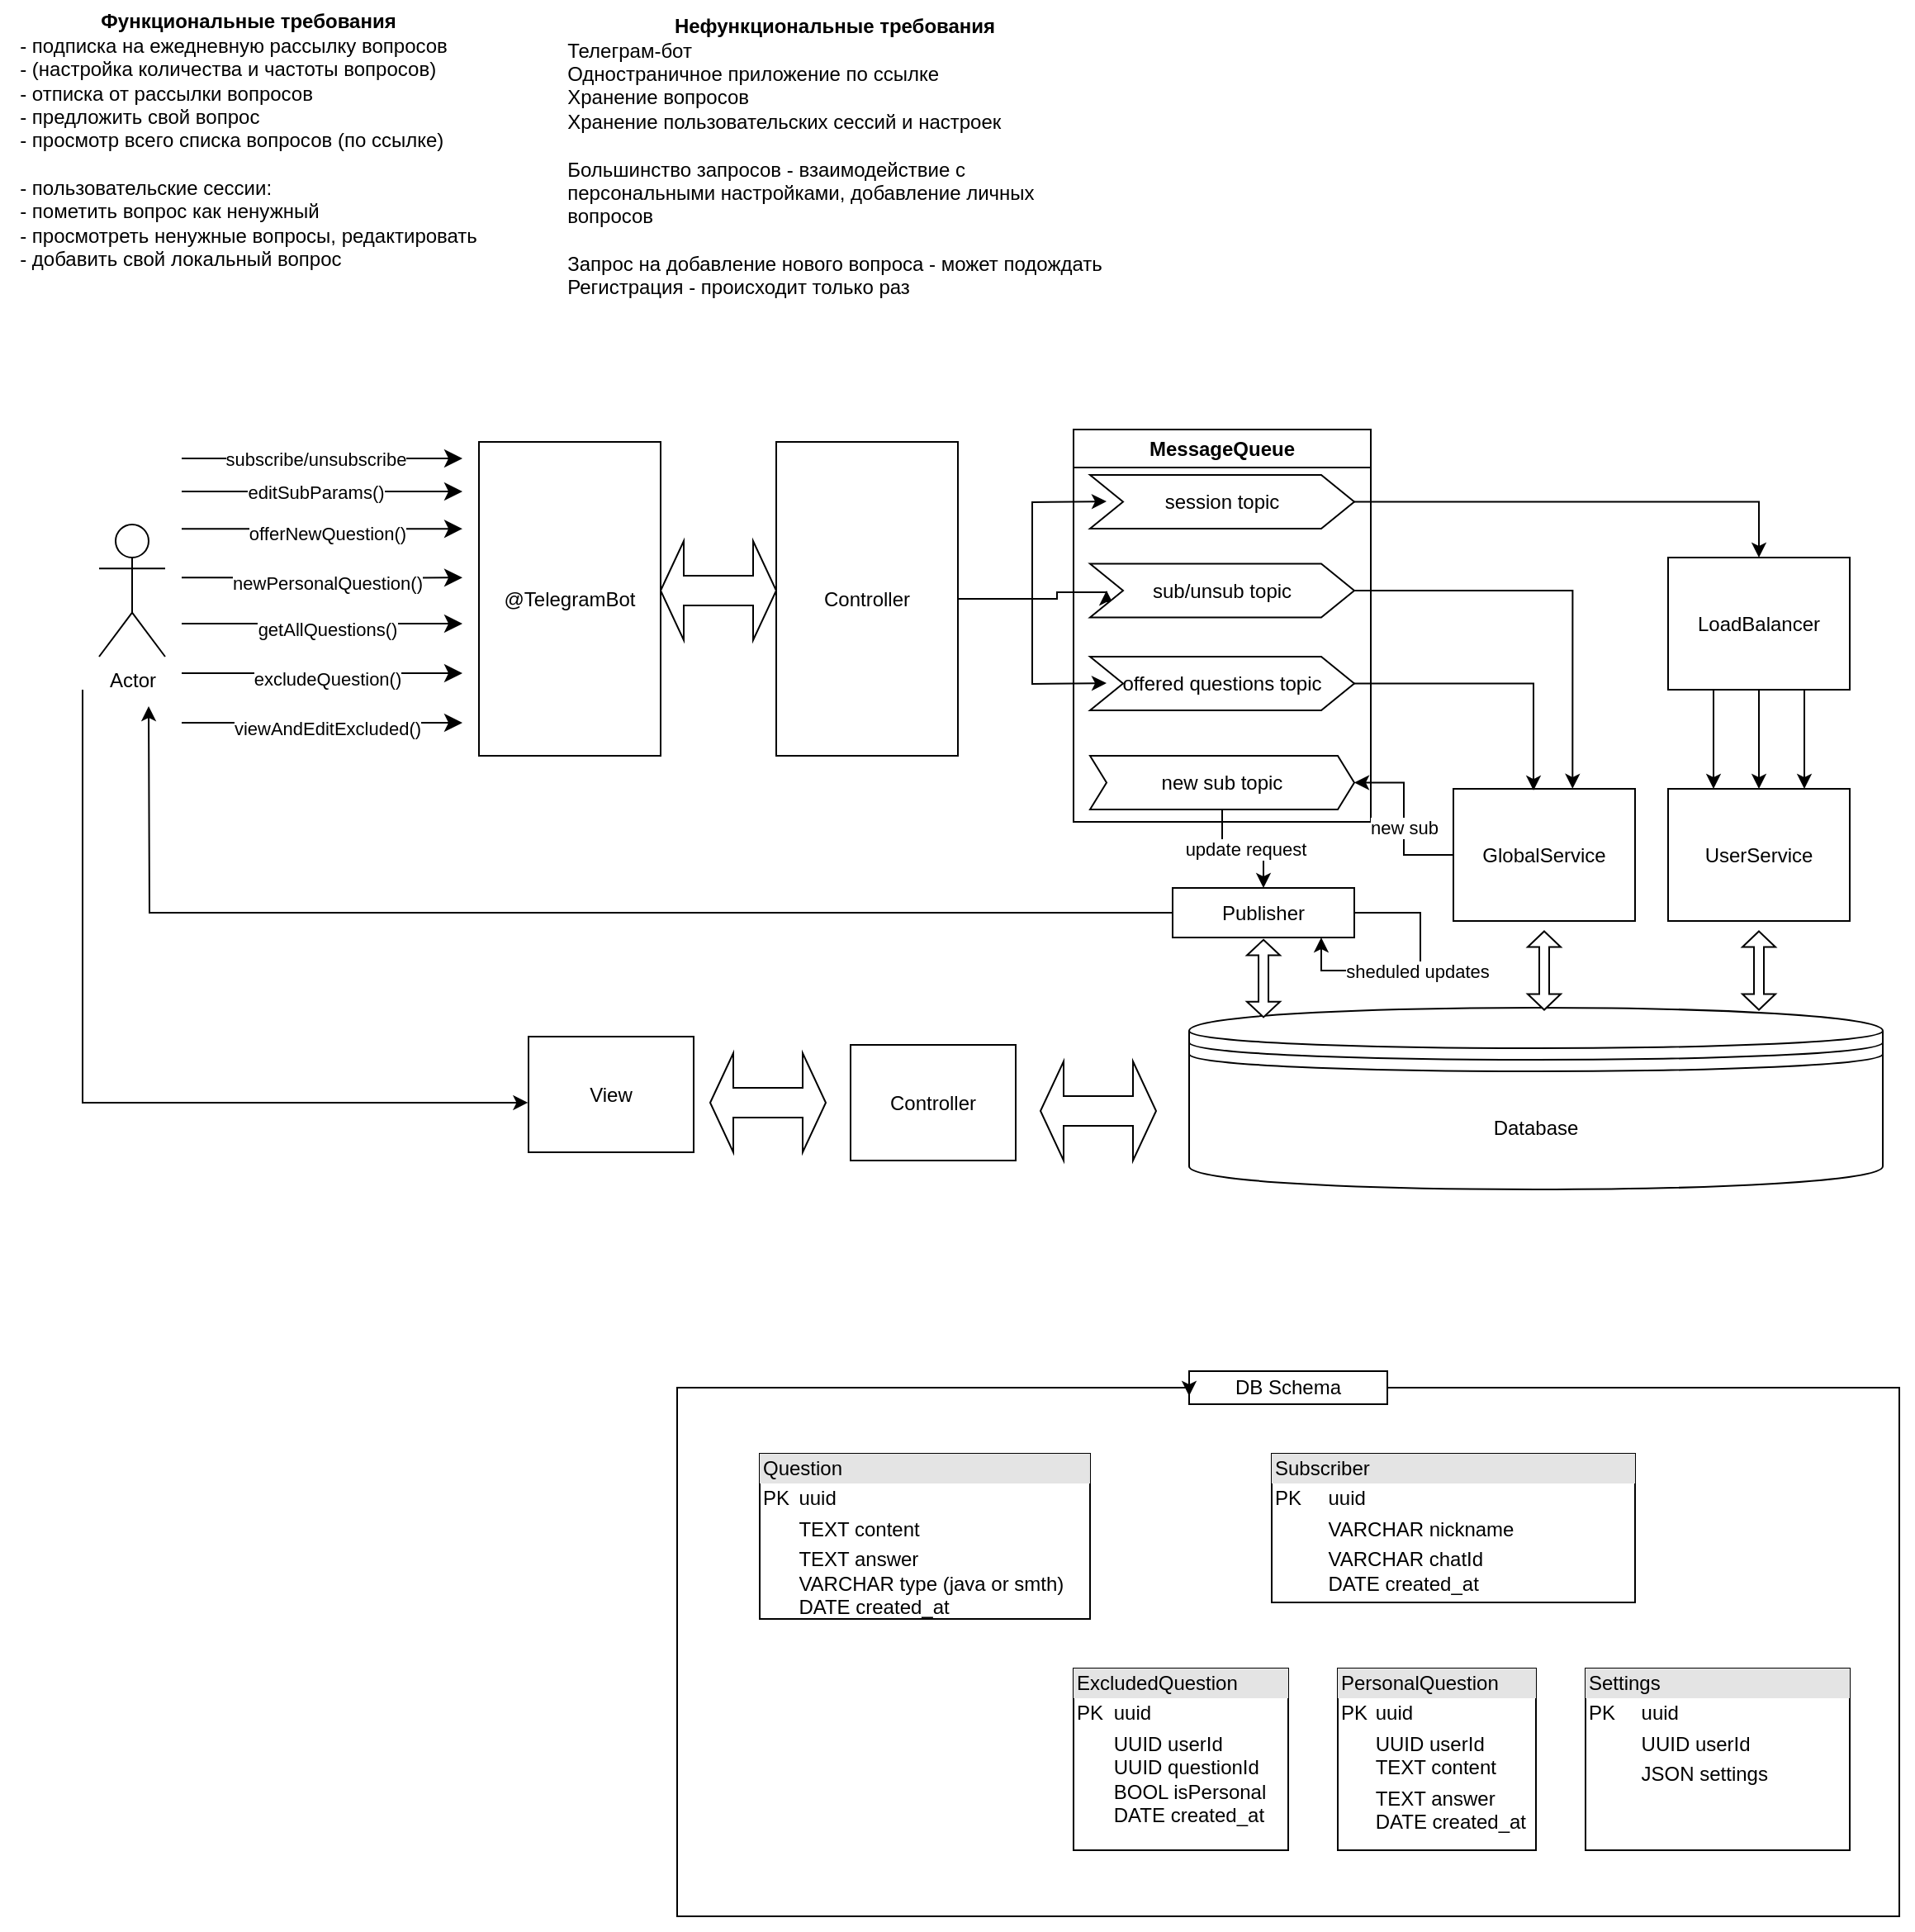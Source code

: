 <mxfile version="24.7.10">
  <diagram name="Страница — 1" id="NHzT-cjriv-6d1ryG_HA">
    <mxGraphModel dx="1500" dy="807" grid="1" gridSize="10" guides="1" tooltips="1" connect="1" arrows="1" fold="1" page="1" pageScale="1" pageWidth="1169" pageHeight="827" math="0" shadow="0">
      <root>
        <mxCell id="0" />
        <mxCell id="1" parent="0" />
        <mxCell id="unwX76k_dKx1Uzxo_52H-95" value="Database" style="shape=datastore;whiteSpace=wrap;html=1;" vertex="1" parent="1">
          <mxGeometry x="720" y="620" width="420" height="110" as="geometry" />
        </mxCell>
        <mxCell id="unwX76k_dKx1Uzxo_52H-1" value="&lt;b&gt;Функциональные требования&lt;/b&gt;&lt;div style=&quot;text-align: left;&quot;&gt;- подписка на ежедневную рассылку вопросов&lt;/div&gt;&lt;div style=&quot;text-align: left;&quot;&gt;- (настройка количества и частоты вопросов)&lt;/div&gt;&lt;div style=&quot;text-align: left;&quot;&gt;- отписка от рассылки вопросов&lt;/div&gt;&lt;div style=&quot;text-align: left;&quot;&gt;- предложить свой вопрос&lt;/div&gt;&lt;div style=&quot;text-align: left;&quot;&gt;- просмотр всего списка вопросов (по ссылке)&lt;/div&gt;&lt;div style=&quot;text-align: left;&quot;&gt;&lt;br&gt;&lt;/div&gt;&lt;div style=&quot;text-align: left;&quot;&gt;- пользовательские сессии:&lt;/div&gt;&lt;div style=&quot;text-align: left;&quot;&gt;- пометить вопрос как ненужный&lt;/div&gt;&lt;div style=&quot;text-align: left;&quot;&gt;- просмотреть ненужные вопросы, редактировать&lt;/div&gt;&lt;div style=&quot;text-align: left;&quot;&gt;- добавить свой локальный вопрос&lt;/div&gt;" style="text;html=1;align=center;verticalAlign=middle;resizable=0;points=[];autosize=1;strokeColor=none;fillColor=none;" vertex="1" parent="1">
          <mxGeometry y="10" width="300" height="170" as="geometry" />
        </mxCell>
        <mxCell id="unwX76k_dKx1Uzxo_52H-2" value="&lt;b&gt;Нефункциональные требования&lt;/b&gt;&lt;div style=&quot;text-align: left;&quot;&gt;Телеграм-бот&lt;/div&gt;&lt;div style=&quot;text-align: left;&quot;&gt;Одностраничное приложение по ссылке&lt;/div&gt;&lt;div style=&quot;text-align: left;&quot;&gt;Хранение вопросов&lt;/div&gt;&lt;div style=&quot;text-align: left;&quot;&gt;Хранение пользовательских сессий и настроек&lt;/div&gt;&lt;div style=&quot;text-align: left;&quot;&gt;&lt;br&gt;&lt;/div&gt;&lt;div style=&quot;text-align: left;&quot;&gt;Большинство запросов - взаимодействие с&lt;/div&gt;&lt;div style=&quot;text-align: left;&quot;&gt;персональными настройками, добавление личных&lt;/div&gt;&lt;div style=&quot;text-align: left;&quot;&gt;вопросов&lt;/div&gt;&lt;div style=&quot;text-align: left;&quot;&gt;&lt;br&gt;&lt;/div&gt;&lt;div style=&quot;text-align: left;&quot;&gt;Запрос на добавление нового вопроса - может подождать&lt;/div&gt;&lt;div style=&quot;text-align: left;&quot;&gt;Регистрация - происходит только раз&lt;/div&gt;" style="text;html=1;align=center;verticalAlign=middle;resizable=0;points=[];autosize=1;strokeColor=none;fillColor=none;" vertex="1" parent="1">
          <mxGeometry x="330" y="10" width="350" height="190" as="geometry" />
        </mxCell>
        <mxCell id="unwX76k_dKx1Uzxo_52H-58" style="edgeStyle=orthogonalEdgeStyle;rounded=0;orthogonalLoop=1;jettySize=auto;html=1;entryX=-0.003;entryY=0.571;entryDx=0;entryDy=0;entryPerimeter=0;" edge="1" parent="1" target="unwX76k_dKx1Uzxo_52H-56">
          <mxGeometry relative="1" as="geometry">
            <mxPoint x="50" y="427.5" as="sourcePoint" />
            <Array as="points">
              <mxPoint x="50" y="677.5" />
            </Array>
          </mxGeometry>
        </mxCell>
        <mxCell id="unwX76k_dKx1Uzxo_52H-3" value="Actor" style="shape=umlActor;verticalLabelPosition=bottom;verticalAlign=top;html=1;" vertex="1" parent="1">
          <mxGeometry x="60" y="327.5" width="40" height="80" as="geometry" />
        </mxCell>
        <mxCell id="unwX76k_dKx1Uzxo_52H-6" value="@TelegramBot" style="html=1;whiteSpace=wrap;" vertex="1" parent="1">
          <mxGeometry x="290" y="277.5" width="110" height="190" as="geometry" />
        </mxCell>
        <mxCell id="unwX76k_dKx1Uzxo_52H-8" value="" style="edgeStyle=segmentEdgeStyle;endArrow=classic;html=1;curved=0;rounded=0;endSize=8;startSize=8;" edge="1" parent="1">
          <mxGeometry width="50" height="50" relative="1" as="geometry">
            <mxPoint x="110" y="307.5" as="sourcePoint" />
            <mxPoint x="280" y="307.5" as="targetPoint" />
            <Array as="points">
              <mxPoint x="250" y="307.5" />
            </Array>
          </mxGeometry>
        </mxCell>
        <mxCell id="unwX76k_dKx1Uzxo_52H-9" value="editSubParams()" style="edgeLabel;html=1;align=center;verticalAlign=middle;resizable=0;points=[];" vertex="1" connectable="0" parent="unwX76k_dKx1Uzxo_52H-8">
          <mxGeometry x="0.031" y="-3" relative="1" as="geometry">
            <mxPoint x="-7" y="-3" as="offset" />
          </mxGeometry>
        </mxCell>
        <mxCell id="unwX76k_dKx1Uzxo_52H-10" value="" style="edgeStyle=segmentEdgeStyle;endArrow=classic;html=1;curved=0;rounded=0;endSize=8;startSize=8;" edge="1" parent="1">
          <mxGeometry width="50" height="50" relative="1" as="geometry">
            <mxPoint x="110" y="330.08" as="sourcePoint" />
            <mxPoint x="280" y="330.08" as="targetPoint" />
            <Array as="points">
              <mxPoint x="250" y="330.08" />
            </Array>
          </mxGeometry>
        </mxCell>
        <mxCell id="unwX76k_dKx1Uzxo_52H-11" value="offerNewQuestion()" style="edgeLabel;html=1;align=center;verticalAlign=middle;resizable=0;points=[];" vertex="1" connectable="0" parent="unwX76k_dKx1Uzxo_52H-10">
          <mxGeometry x="0.031" y="-3" relative="1" as="geometry">
            <mxPoint as="offset" />
          </mxGeometry>
        </mxCell>
        <mxCell id="unwX76k_dKx1Uzxo_52H-12" value="" style="edgeStyle=segmentEdgeStyle;endArrow=classic;html=1;curved=0;rounded=0;endSize=8;startSize=8;" edge="1" parent="1">
          <mxGeometry width="50" height="50" relative="1" as="geometry">
            <mxPoint x="110" y="359.67" as="sourcePoint" />
            <mxPoint x="280" y="359.67" as="targetPoint" />
            <Array as="points">
              <mxPoint x="250" y="359.67" />
            </Array>
          </mxGeometry>
        </mxCell>
        <mxCell id="unwX76k_dKx1Uzxo_52H-13" value="newPersonalQuestion()" style="edgeLabel;html=1;align=center;verticalAlign=middle;resizable=0;points=[];" vertex="1" connectable="0" parent="unwX76k_dKx1Uzxo_52H-12">
          <mxGeometry x="0.031" y="-3" relative="1" as="geometry">
            <mxPoint as="offset" />
          </mxGeometry>
        </mxCell>
        <mxCell id="unwX76k_dKx1Uzxo_52H-14" value="" style="edgeStyle=segmentEdgeStyle;endArrow=classic;html=1;curved=0;rounded=0;endSize=8;startSize=8;" edge="1" parent="1">
          <mxGeometry width="50" height="50" relative="1" as="geometry">
            <mxPoint x="110" y="387.5" as="sourcePoint" />
            <mxPoint x="280" y="387.5" as="targetPoint" />
            <Array as="points">
              <mxPoint x="250" y="387.5" />
            </Array>
          </mxGeometry>
        </mxCell>
        <mxCell id="unwX76k_dKx1Uzxo_52H-15" value="getAllQuestions()" style="edgeLabel;html=1;align=center;verticalAlign=middle;resizable=0;points=[];" vertex="1" connectable="0" parent="unwX76k_dKx1Uzxo_52H-14">
          <mxGeometry x="0.031" y="-3" relative="1" as="geometry">
            <mxPoint as="offset" />
          </mxGeometry>
        </mxCell>
        <mxCell id="unwX76k_dKx1Uzxo_52H-16" value="" style="edgeStyle=segmentEdgeStyle;endArrow=classic;html=1;curved=0;rounded=0;endSize=8;startSize=8;" edge="1" parent="1">
          <mxGeometry width="50" height="50" relative="1" as="geometry">
            <mxPoint x="110" y="417.5" as="sourcePoint" />
            <mxPoint x="280" y="417.5" as="targetPoint" />
            <Array as="points">
              <mxPoint x="250" y="417.5" />
            </Array>
          </mxGeometry>
        </mxCell>
        <mxCell id="unwX76k_dKx1Uzxo_52H-17" value="excludeQuestion()" style="edgeLabel;html=1;align=center;verticalAlign=middle;resizable=0;points=[];" vertex="1" connectable="0" parent="unwX76k_dKx1Uzxo_52H-16">
          <mxGeometry x="0.031" y="-3" relative="1" as="geometry">
            <mxPoint as="offset" />
          </mxGeometry>
        </mxCell>
        <mxCell id="unwX76k_dKx1Uzxo_52H-19" value="" style="edgeStyle=segmentEdgeStyle;endArrow=classic;html=1;curved=0;rounded=0;endSize=8;startSize=8;" edge="1" parent="1">
          <mxGeometry width="50" height="50" relative="1" as="geometry">
            <mxPoint x="110" y="447.5" as="sourcePoint" />
            <mxPoint x="280" y="447.5" as="targetPoint" />
            <Array as="points">
              <mxPoint x="250" y="447.5" />
            </Array>
          </mxGeometry>
        </mxCell>
        <mxCell id="unwX76k_dKx1Uzxo_52H-20" value="viewAndEditExcluded()" style="edgeLabel;html=1;align=center;verticalAlign=middle;resizable=0;points=[];" vertex="1" connectable="0" parent="unwX76k_dKx1Uzxo_52H-19">
          <mxGeometry x="0.031" y="-3" relative="1" as="geometry">
            <mxPoint as="offset" />
          </mxGeometry>
        </mxCell>
        <mxCell id="unwX76k_dKx1Uzxo_52H-81" style="edgeStyle=orthogonalEdgeStyle;rounded=0;orthogonalLoop=1;jettySize=auto;html=1;exitX=1;exitY=0.5;exitDx=0;exitDy=0;" edge="1" parent="1" source="unwX76k_dKx1Uzxo_52H-21">
          <mxGeometry relative="1" as="geometry">
            <mxPoint x="670" y="313.5" as="targetPoint" />
          </mxGeometry>
        </mxCell>
        <mxCell id="unwX76k_dKx1Uzxo_52H-82" style="edgeStyle=orthogonalEdgeStyle;rounded=0;orthogonalLoop=1;jettySize=auto;html=1;exitX=1;exitY=0.5;exitDx=0;exitDy=0;" edge="1" parent="1" source="unwX76k_dKx1Uzxo_52H-21">
          <mxGeometry relative="1" as="geometry">
            <mxPoint x="670" y="367.5" as="targetPoint" />
            <Array as="points">
              <mxPoint x="640" y="372.5" />
              <mxPoint x="640" y="368.5" />
              <mxPoint x="670" y="368.5" />
            </Array>
          </mxGeometry>
        </mxCell>
        <mxCell id="unwX76k_dKx1Uzxo_52H-83" style="edgeStyle=orthogonalEdgeStyle;rounded=0;orthogonalLoop=1;jettySize=auto;html=1;exitX=1;exitY=0.5;exitDx=0;exitDy=0;" edge="1" parent="1" source="unwX76k_dKx1Uzxo_52H-21">
          <mxGeometry relative="1" as="geometry">
            <mxPoint x="670" y="423.5" as="targetPoint" />
          </mxGeometry>
        </mxCell>
        <mxCell id="unwX76k_dKx1Uzxo_52H-21" value="Controller" style="html=1;whiteSpace=wrap;" vertex="1" parent="1">
          <mxGeometry x="470" y="277.5" width="110" height="190" as="geometry" />
        </mxCell>
        <mxCell id="unwX76k_dKx1Uzxo_52H-22" value="" style="shape=doubleArrow;whiteSpace=wrap;html=1;" vertex="1" parent="1">
          <mxGeometry x="400" y="337.5" width="70" height="60" as="geometry" />
        </mxCell>
        <mxCell id="unwX76k_dKx1Uzxo_52H-26" value="" style="edgeStyle=segmentEdgeStyle;endArrow=classic;html=1;curved=0;rounded=0;endSize=8;startSize=8;" edge="1" parent="1">
          <mxGeometry width="50" height="50" relative="1" as="geometry">
            <mxPoint x="110" y="287.5" as="sourcePoint" />
            <mxPoint x="280" y="287.5" as="targetPoint" />
            <Array as="points">
              <mxPoint x="250" y="287.5" />
            </Array>
          </mxGeometry>
        </mxCell>
        <mxCell id="unwX76k_dKx1Uzxo_52H-27" value="subscribe/unsubscribe" style="edgeLabel;html=1;align=center;verticalAlign=middle;resizable=0;points=[];" vertex="1" connectable="0" parent="unwX76k_dKx1Uzxo_52H-26">
          <mxGeometry x="0.031" y="-3" relative="1" as="geometry">
            <mxPoint x="-7" y="-3" as="offset" />
          </mxGeometry>
        </mxCell>
        <mxCell id="unwX76k_dKx1Uzxo_52H-33" value="MessageQueue" style="swimlane;whiteSpace=wrap;html=1;" vertex="1" parent="1">
          <mxGeometry x="650" y="270" width="180" height="237.5" as="geometry">
            <mxRectangle x="620" y="170" width="130" height="30" as="alternateBounds" />
          </mxGeometry>
        </mxCell>
        <mxCell id="unwX76k_dKx1Uzxo_52H-36" value="session topic" style="shape=step;perimeter=stepPerimeter;whiteSpace=wrap;html=1;fixedSize=1;" vertex="1" parent="unwX76k_dKx1Uzxo_52H-33">
          <mxGeometry x="10" y="27.5" width="160" height="32.5" as="geometry" />
        </mxCell>
        <mxCell id="unwX76k_dKx1Uzxo_52H-37" value="sub/unsub topic" style="shape=step;perimeter=stepPerimeter;whiteSpace=wrap;html=1;fixedSize=1;" vertex="1" parent="unwX76k_dKx1Uzxo_52H-33">
          <mxGeometry x="10" y="81.25" width="160" height="32.5" as="geometry" />
        </mxCell>
        <mxCell id="unwX76k_dKx1Uzxo_52H-38" value="offered questions topic" style="shape=step;perimeter=stepPerimeter;whiteSpace=wrap;html=1;fixedSize=1;" vertex="1" parent="unwX76k_dKx1Uzxo_52H-33">
          <mxGeometry x="10" y="137.5" width="160" height="32.5" as="geometry" />
        </mxCell>
        <mxCell id="unwX76k_dKx1Uzxo_52H-66" value="new sub topic" style="shape=step;perimeter=stepPerimeter;whiteSpace=wrap;html=1;fixedSize=1;size=10;" vertex="1" parent="unwX76k_dKx1Uzxo_52H-33">
          <mxGeometry x="10" y="197.5" width="160" height="32.5" as="geometry" />
        </mxCell>
        <mxCell id="unwX76k_dKx1Uzxo_52H-69" style="edgeStyle=orthogonalEdgeStyle;rounded=0;orthogonalLoop=1;jettySize=auto;html=1;exitX=0;exitY=0.5;exitDx=0;exitDy=0;entryX=1;entryY=0.5;entryDx=0;entryDy=0;" edge="1" parent="1" source="unwX76k_dKx1Uzxo_52H-43" target="unwX76k_dKx1Uzxo_52H-66">
          <mxGeometry relative="1" as="geometry" />
        </mxCell>
        <mxCell id="unwX76k_dKx1Uzxo_52H-85" value="new sub" style="edgeLabel;html=1;align=center;verticalAlign=middle;resizable=0;points=[];" vertex="1" connectable="0" parent="unwX76k_dKx1Uzxo_52H-69">
          <mxGeometry x="-0.09" relative="1" as="geometry">
            <mxPoint as="offset" />
          </mxGeometry>
        </mxCell>
        <mxCell id="unwX76k_dKx1Uzxo_52H-43" value="GlobalService" style="html=1;whiteSpace=wrap;" vertex="1" parent="1">
          <mxGeometry x="880" y="487.5" width="110" height="80" as="geometry" />
        </mxCell>
        <mxCell id="unwX76k_dKx1Uzxo_52H-44" style="edgeStyle=orthogonalEdgeStyle;rounded=0;orthogonalLoop=1;jettySize=auto;html=1;exitX=1;exitY=0.5;exitDx=0;exitDy=0;entryX=0.656;entryY=-0.001;entryDx=0;entryDy=0;entryPerimeter=0;" edge="1" parent="1" source="unwX76k_dKx1Uzxo_52H-37" target="unwX76k_dKx1Uzxo_52H-43">
          <mxGeometry relative="1" as="geometry">
            <mxPoint x="892" y="487.5" as="targetPoint" />
          </mxGeometry>
        </mxCell>
        <mxCell id="unwX76k_dKx1Uzxo_52H-42" style="edgeStyle=orthogonalEdgeStyle;rounded=0;orthogonalLoop=1;jettySize=auto;html=1;exitX=1;exitY=0.5;exitDx=0;exitDy=0;entryX=0.441;entryY=0.013;entryDx=0;entryDy=0;entryPerimeter=0;" edge="1" parent="1" source="unwX76k_dKx1Uzxo_52H-38" target="unwX76k_dKx1Uzxo_52H-43">
          <mxGeometry relative="1" as="geometry">
            <mxPoint x="870" y="497.5" as="targetPoint" />
          </mxGeometry>
        </mxCell>
        <mxCell id="unwX76k_dKx1Uzxo_52H-51" style="edgeStyle=orthogonalEdgeStyle;rounded=0;orthogonalLoop=1;jettySize=auto;html=1;exitX=0.25;exitY=1;exitDx=0;exitDy=0;entryX=0.25;entryY=0;entryDx=0;entryDy=0;" edge="1" parent="1" source="unwX76k_dKx1Uzxo_52H-45" target="unwX76k_dKx1Uzxo_52H-48">
          <mxGeometry relative="1" as="geometry" />
        </mxCell>
        <mxCell id="unwX76k_dKx1Uzxo_52H-52" style="edgeStyle=orthogonalEdgeStyle;rounded=0;orthogonalLoop=1;jettySize=auto;html=1;exitX=0.5;exitY=1;exitDx=0;exitDy=0;entryX=0.5;entryY=0;entryDx=0;entryDy=0;" edge="1" parent="1" source="unwX76k_dKx1Uzxo_52H-45" target="unwX76k_dKx1Uzxo_52H-48">
          <mxGeometry relative="1" as="geometry" />
        </mxCell>
        <mxCell id="unwX76k_dKx1Uzxo_52H-53" style="edgeStyle=orthogonalEdgeStyle;rounded=0;orthogonalLoop=1;jettySize=auto;html=1;exitX=0.75;exitY=1;exitDx=0;exitDy=0;entryX=0.75;entryY=0;entryDx=0;entryDy=0;" edge="1" parent="1" source="unwX76k_dKx1Uzxo_52H-45" target="unwX76k_dKx1Uzxo_52H-48">
          <mxGeometry relative="1" as="geometry" />
        </mxCell>
        <mxCell id="unwX76k_dKx1Uzxo_52H-45" value="LoadBalancer" style="html=1;whiteSpace=wrap;" vertex="1" parent="1">
          <mxGeometry x="1010" y="347.5" width="110" height="80" as="geometry" />
        </mxCell>
        <mxCell id="unwX76k_dKx1Uzxo_52H-46" style="edgeStyle=orthogonalEdgeStyle;rounded=0;orthogonalLoop=1;jettySize=auto;html=1;exitX=1;exitY=0.5;exitDx=0;exitDy=0;entryX=0.5;entryY=0;entryDx=0;entryDy=0;" edge="1" parent="1" source="unwX76k_dKx1Uzxo_52H-36" target="unwX76k_dKx1Uzxo_52H-45">
          <mxGeometry relative="1" as="geometry" />
        </mxCell>
        <mxCell id="unwX76k_dKx1Uzxo_52H-48" value="UserService" style="html=1;whiteSpace=wrap;" vertex="1" parent="1">
          <mxGeometry x="1010" y="487.5" width="110" height="80" as="geometry" />
        </mxCell>
        <mxCell id="unwX76k_dKx1Uzxo_52H-56" value="View" style="html=1;whiteSpace=wrap;" vertex="1" parent="1">
          <mxGeometry x="320" y="637.5" width="100" height="70" as="geometry" />
        </mxCell>
        <mxCell id="unwX76k_dKx1Uzxo_52H-57" value="" style="shape=doubleArrow;whiteSpace=wrap;html=1;" vertex="1" parent="1">
          <mxGeometry x="630" y="652.5" width="70" height="60" as="geometry" />
        </mxCell>
        <mxCell id="unwX76k_dKx1Uzxo_52H-59" value="Controller" style="html=1;whiteSpace=wrap;" vertex="1" parent="1">
          <mxGeometry x="515" y="642.5" width="100" height="70" as="geometry" />
        </mxCell>
        <mxCell id="unwX76k_dKx1Uzxo_52H-60" value="" style="shape=doubleArrow;whiteSpace=wrap;html=1;" vertex="1" parent="1">
          <mxGeometry x="430" y="647.5" width="70" height="60" as="geometry" />
        </mxCell>
        <mxCell id="unwX76k_dKx1Uzxo_52H-76" style="edgeStyle=orthogonalEdgeStyle;rounded=0;orthogonalLoop=1;jettySize=auto;html=1;" edge="1" parent="1" source="unwX76k_dKx1Uzxo_52H-70">
          <mxGeometry relative="1" as="geometry">
            <mxPoint x="90" y="437.5" as="targetPoint" />
          </mxGeometry>
        </mxCell>
        <mxCell id="unwX76k_dKx1Uzxo_52H-70" value="Publisher" style="html=1;whiteSpace=wrap;" vertex="1" parent="1">
          <mxGeometry x="710" y="547.5" width="110" height="30" as="geometry" />
        </mxCell>
        <mxCell id="unwX76k_dKx1Uzxo_52H-75" value="" style="shape=doubleArrow;whiteSpace=wrap;html=1;rotation=90;" vertex="1" parent="1">
          <mxGeometry x="741.62" y="592.29" width="46.79" height="20" as="geometry" />
        </mxCell>
        <mxCell id="unwX76k_dKx1Uzxo_52H-77" style="edgeStyle=orthogonalEdgeStyle;rounded=0;orthogonalLoop=1;jettySize=auto;html=1;entryX=0.5;entryY=0;entryDx=0;entryDy=0;" edge="1" parent="1" source="unwX76k_dKx1Uzxo_52H-66" target="unwX76k_dKx1Uzxo_52H-70">
          <mxGeometry relative="1" as="geometry" />
        </mxCell>
        <mxCell id="unwX76k_dKx1Uzxo_52H-86" value="update request" style="edgeLabel;html=1;align=center;verticalAlign=middle;resizable=0;points=[];" vertex="1" connectable="0" parent="unwX76k_dKx1Uzxo_52H-77">
          <mxGeometry x="0.039" relative="1" as="geometry">
            <mxPoint as="offset" />
          </mxGeometry>
        </mxCell>
        <mxCell id="unwX76k_dKx1Uzxo_52H-79" value="" style="shape=doubleArrow;whiteSpace=wrap;html=1;rotation=90;" vertex="1" parent="1">
          <mxGeometry x="911.25" y="587.5" width="47.5" height="20" as="geometry" />
        </mxCell>
        <mxCell id="unwX76k_dKx1Uzxo_52H-80" value="" style="shape=doubleArrow;whiteSpace=wrap;html=1;rotation=90;" vertex="1" parent="1">
          <mxGeometry x="1041.25" y="587.5" width="47.5" height="20" as="geometry" />
        </mxCell>
        <mxCell id="unwX76k_dKx1Uzxo_52H-84" value="sheduled updates" style="edgeStyle=orthogonalEdgeStyle;rounded=0;orthogonalLoop=1;jettySize=auto;html=1;exitX=1;exitY=0.5;exitDx=0;exitDy=0;entryX=0.818;entryY=1;entryDx=0;entryDy=0;entryPerimeter=0;" edge="1" parent="1" source="unwX76k_dKx1Uzxo_52H-70" target="unwX76k_dKx1Uzxo_52H-70">
          <mxGeometry relative="1" as="geometry">
            <Array as="points">
              <mxPoint x="860" y="562.5" />
              <mxPoint x="860" y="597.5" />
              <mxPoint x="800" y="597.5" />
            </Array>
          </mxGeometry>
        </mxCell>
        <mxCell id="unwX76k_dKx1Uzxo_52H-87" value="&lt;div style=&quot;box-sizing:border-box;width:100%;background:#e4e4e4;padding:2px;&quot;&gt;Question&lt;/div&gt;&lt;table style=&quot;width:100%;font-size:1em;&quot; cellpadding=&quot;2&quot; cellspacing=&quot;0&quot;&gt;&lt;tbody&gt;&lt;tr&gt;&lt;td&gt;PK&lt;/td&gt;&lt;td&gt;uuid&lt;/td&gt;&lt;/tr&gt;&lt;tr&gt;&lt;td&gt;&lt;br&gt;&lt;/td&gt;&lt;td&gt;TEXT content&lt;/td&gt;&lt;/tr&gt;&lt;tr&gt;&lt;td&gt;&lt;/td&gt;&lt;td&gt;TEXT answer&lt;br&gt;VARCHAR type (java or smth)&lt;br&gt;DATE created_at&lt;br&gt;&lt;/td&gt;&lt;/tr&gt;&lt;/tbody&gt;&lt;/table&gt;" style="verticalAlign=top;align=left;overflow=fill;html=1;whiteSpace=wrap;" vertex="1" parent="1">
          <mxGeometry x="460" y="890" width="200" height="100" as="geometry" />
        </mxCell>
        <mxCell id="unwX76k_dKx1Uzxo_52H-88" value="&lt;div style=&quot;box-sizing:border-box;width:100%;background:#e4e4e4;padding:2px;&quot;&gt;Subscriber&lt;/div&gt;&lt;table style=&quot;width:100%;font-size:1em;&quot; cellpadding=&quot;2&quot; cellspacing=&quot;0&quot;&gt;&lt;tbody&gt;&lt;tr&gt;&lt;td&gt;PK&lt;/td&gt;&lt;td&gt;uuid&lt;/td&gt;&lt;/tr&gt;&lt;tr&gt;&lt;td&gt;&lt;br&gt;&lt;/td&gt;&lt;td&gt;VARCHAR nickname&lt;/td&gt;&lt;/tr&gt;&lt;tr&gt;&lt;td&gt;&lt;/td&gt;&lt;td&gt;VARCHAR chatId&lt;br&gt;DATE created_at&lt;/td&gt;&lt;/tr&gt;&lt;/tbody&gt;&lt;/table&gt;" style="verticalAlign=top;align=left;overflow=fill;html=1;whiteSpace=wrap;" vertex="1" parent="1">
          <mxGeometry x="770" y="890" width="220" height="90" as="geometry" />
        </mxCell>
        <mxCell id="unwX76k_dKx1Uzxo_52H-89" value="&lt;div style=&quot;box-sizing:border-box;width:100%;background:#e4e4e4;padding:2px;&quot;&gt;Settings&lt;/div&gt;&lt;table style=&quot;width:100%;font-size:1em;&quot; cellpadding=&quot;2&quot; cellspacing=&quot;0&quot;&gt;&lt;tbody&gt;&lt;tr&gt;&lt;td&gt;PK&lt;/td&gt;&lt;td&gt;uuid&lt;/td&gt;&lt;/tr&gt;&lt;tr&gt;&lt;td&gt;&lt;br&gt;&lt;/td&gt;&lt;td&gt;UUID userId&lt;/td&gt;&lt;/tr&gt;&lt;tr&gt;&lt;td&gt;&lt;br&gt;&lt;/td&gt;&lt;td&gt;JSON settings&lt;/td&gt;&lt;/tr&gt;&lt;/tbody&gt;&lt;/table&gt;" style="verticalAlign=top;align=left;overflow=fill;html=1;whiteSpace=wrap;" vertex="1" parent="1">
          <mxGeometry x="960" y="1020" width="160" height="110" as="geometry" />
        </mxCell>
        <mxCell id="unwX76k_dKx1Uzxo_52H-92" value="&lt;div style=&quot;box-sizing:border-box;width:100%;background:#e4e4e4;padding:2px;&quot;&gt;PersonalQuestion&lt;/div&gt;&lt;table style=&quot;width:100%;font-size:1em;&quot; cellpadding=&quot;2&quot; cellspacing=&quot;0&quot;&gt;&lt;tbody&gt;&lt;tr&gt;&lt;td&gt;PK&lt;/td&gt;&lt;td&gt;uuid&lt;/td&gt;&lt;/tr&gt;&lt;tr&gt;&lt;td&gt;&lt;br&gt;&lt;/td&gt;&lt;td&gt;UUID userId&lt;br&gt;TEXT content&lt;/td&gt;&lt;/tr&gt;&lt;tr&gt;&lt;td&gt;&lt;/td&gt;&lt;td&gt;TEXT answer&lt;br&gt;DATE created_at&lt;br&gt;&lt;/td&gt;&lt;/tr&gt;&lt;/tbody&gt;&lt;/table&gt;" style="verticalAlign=top;align=left;overflow=fill;html=1;whiteSpace=wrap;" vertex="1" parent="1">
          <mxGeometry x="810" y="1020" width="120" height="110" as="geometry" />
        </mxCell>
        <mxCell id="unwX76k_dKx1Uzxo_52H-93" value="&lt;div style=&quot;box-sizing:border-box;width:100%;background:#e4e4e4;padding:2px;&quot;&gt;ExcludedQuestion&lt;/div&gt;&lt;table style=&quot;width:100%;font-size:1em;&quot; cellpadding=&quot;2&quot; cellspacing=&quot;0&quot;&gt;&lt;tbody&gt;&lt;tr&gt;&lt;td&gt;PK&lt;/td&gt;&lt;td&gt;uuid&lt;/td&gt;&lt;/tr&gt;&lt;tr&gt;&lt;td&gt;&lt;br&gt;&lt;/td&gt;&lt;td&gt;UUID userId&lt;br&gt;UUID questionId&lt;br&gt;BOOL isPersonal&lt;br&gt;DATE created_at&lt;br&gt;&lt;/td&gt;&lt;/tr&gt;&lt;/tbody&gt;&lt;/table&gt;" style="verticalAlign=top;align=left;overflow=fill;html=1;whiteSpace=wrap;" vertex="1" parent="1">
          <mxGeometry x="650" y="1020" width="130" height="110" as="geometry" />
        </mxCell>
        <mxCell id="unwX76k_dKx1Uzxo_52H-96" value="DB Schema" style="whiteSpace=wrap;html=1;" vertex="1" parent="1">
          <mxGeometry x="720" y="840" width="120" height="20" as="geometry" />
        </mxCell>
        <mxCell id="unwX76k_dKx1Uzxo_52H-97" style="edgeStyle=orthogonalEdgeStyle;rounded=0;orthogonalLoop=1;jettySize=auto;html=1;entryX=0;entryY=0.75;entryDx=0;entryDy=0;" edge="1" parent="1" source="unwX76k_dKx1Uzxo_52H-96" target="unwX76k_dKx1Uzxo_52H-96">
          <mxGeometry relative="1" as="geometry">
            <Array as="points">
              <mxPoint x="1150" y="850" />
              <mxPoint x="1150" y="1170" />
              <mxPoint x="410" y="1170" />
              <mxPoint x="410" y="850" />
              <mxPoint x="720" y="850" />
            </Array>
          </mxGeometry>
        </mxCell>
      </root>
    </mxGraphModel>
  </diagram>
</mxfile>
